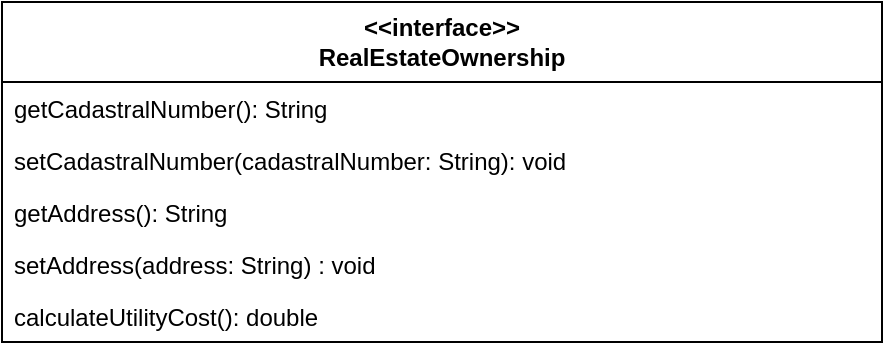 <mxfile version="27.0.5" pages="8">
  <diagram id="-tf8pMJhsVL-a9VUeY3z" name="RealEstateOwnership">
    <mxGraphModel dx="983" dy="586" grid="1" gridSize="10" guides="1" tooltips="1" connect="1" arrows="1" fold="1" page="1" pageScale="1" pageWidth="1169" pageHeight="1654" math="0" shadow="0">
      <root>
        <mxCell id="0" />
        <mxCell id="1" parent="0" />
        <mxCell id="j2tHILjY-5qL9ZZpUFgR-26" value="&lt;b&gt;&amp;lt;&amp;lt;interface&amp;gt;&amp;gt;&lt;/b&gt;&lt;div&gt;&lt;b&gt;RealEstateOwnership&lt;/b&gt;&lt;/div&gt;" style="swimlane;fontStyle=0;childLayout=stackLayout;horizontal=1;startSize=40;fillColor=none;horizontalStack=0;resizeParent=1;resizeParentMax=0;resizeLast=0;collapsible=1;marginBottom=0;whiteSpace=wrap;html=1;" vertex="1" parent="1">
          <mxGeometry x="360" y="480" width="440" height="170" as="geometry" />
        </mxCell>
        <mxCell id="j2tHILjY-5qL9ZZpUFgR-27" value="getCadastralNumber(): String" style="text;strokeColor=none;fillColor=none;align=left;verticalAlign=top;spacingLeft=4;spacingRight=4;overflow=hidden;rotatable=0;points=[[0,0.5],[1,0.5]];portConstraint=eastwest;whiteSpace=wrap;html=1;" vertex="1" parent="j2tHILjY-5qL9ZZpUFgR-26">
          <mxGeometry y="40" width="440" height="26" as="geometry" />
        </mxCell>
        <mxCell id="j2tHILjY-5qL9ZZpUFgR-36" value="setCadastralNumber(cadastralNumber: String): void" style="text;strokeColor=none;fillColor=none;align=left;verticalAlign=top;spacingLeft=4;spacingRight=4;overflow=hidden;rotatable=0;points=[[0,0.5],[1,0.5]];portConstraint=eastwest;whiteSpace=wrap;html=1;" vertex="1" parent="j2tHILjY-5qL9ZZpUFgR-26">
          <mxGeometry y="66" width="440" height="26" as="geometry" />
        </mxCell>
        <mxCell id="j2tHILjY-5qL9ZZpUFgR-28" value="getAddress(): String" style="text;strokeColor=none;fillColor=none;align=left;verticalAlign=top;spacingLeft=4;spacingRight=4;overflow=hidden;rotatable=0;points=[[0,0.5],[1,0.5]];portConstraint=eastwest;whiteSpace=wrap;html=1;" vertex="1" parent="j2tHILjY-5qL9ZZpUFgR-26">
          <mxGeometry y="92" width="440" height="26" as="geometry" />
        </mxCell>
        <mxCell id="j2tHILjY-5qL9ZZpUFgR-37" value="setAddress(address: String) : void" style="text;strokeColor=none;fillColor=none;align=left;verticalAlign=top;spacingLeft=4;spacingRight=4;overflow=hidden;rotatable=0;points=[[0,0.5],[1,0.5]];portConstraint=eastwest;whiteSpace=wrap;html=1;" vertex="1" parent="j2tHILjY-5qL9ZZpUFgR-26">
          <mxGeometry y="118" width="440" height="26" as="geometry" />
        </mxCell>
        <mxCell id="j2tHILjY-5qL9ZZpUFgR-29" value="calculateUtilityCost&lt;span style=&quot;background-color: transparent; color: light-dark(rgb(0, 0, 0), rgb(255, 255, 255));&quot;&gt;(): double&lt;/span&gt;" style="text;strokeColor=none;fillColor=none;align=left;verticalAlign=top;spacingLeft=4;spacingRight=4;overflow=hidden;rotatable=0;points=[[0,0.5],[1,0.5]];portConstraint=eastwest;whiteSpace=wrap;html=1;" vertex="1" parent="j2tHILjY-5qL9ZZpUFgR-26">
          <mxGeometry y="144" width="440" height="26" as="geometry" />
        </mxCell>
      </root>
    </mxGraphModel>
  </diagram>
  <diagram id="Inovqg_K_Wq8YmY-YAMx" name="VehicleOwnership">
    <mxGraphModel dx="257" dy="849" grid="1" gridSize="10" guides="1" tooltips="1" connect="1" arrows="1" fold="1" page="1" pageScale="1" pageWidth="1169" pageHeight="1654" math="0" shadow="0">
      <root>
        <mxCell id="0" />
        <mxCell id="1" parent="0" />
        <mxCell id="N2q2jcpLJrjOb07b2iFs-1" value="&lt;b&gt;&amp;lt;&amp;lt;interface&amp;gt;&amp;gt;&lt;/b&gt;&lt;div&gt;&lt;b&gt;VehicleOwnership&lt;/b&gt;&lt;/div&gt;" style="swimlane;fontStyle=0;childLayout=stackLayout;horizontal=1;startSize=40;fillColor=none;horizontalStack=0;resizeParent=1;resizeParentMax=0;resizeLast=0;collapsible=1;marginBottom=0;whiteSpace=wrap;html=1;" vertex="1" parent="1">
          <mxGeometry x="1520" y="1040" width="440" height="170" as="geometry" />
        </mxCell>
        <mxCell id="N2q2jcpLJrjOb07b2iFs-2" value="getRegistrationNumber(): String" style="text;strokeColor=none;fillColor=none;align=left;verticalAlign=top;spacingLeft=4;spacingRight=4;overflow=hidden;rotatable=0;points=[[0,0.5],[1,0.5]];portConstraint=eastwest;whiteSpace=wrap;html=1;" vertex="1" parent="N2q2jcpLJrjOb07b2iFs-1">
          <mxGeometry y="40" width="440" height="26" as="geometry" />
        </mxCell>
        <mxCell id="N2q2jcpLJrjOb07b2iFs-6" value="setRegistrationNumber(registrationNumber: String): void" style="text;strokeColor=none;fillColor=none;align=left;verticalAlign=top;spacingLeft=4;spacingRight=4;overflow=hidden;rotatable=0;points=[[0,0.5],[1,0.5]];portConstraint=eastwest;whiteSpace=wrap;html=1;" vertex="1" parent="N2q2jcpLJrjOb07b2iFs-1">
          <mxGeometry y="66" width="440" height="26" as="geometry" />
        </mxCell>
        <mxCell id="N2q2jcpLJrjOb07b2iFs-4" value="getYear(): int" style="text;strokeColor=none;fillColor=none;align=left;verticalAlign=top;spacingLeft=4;spacingRight=4;overflow=hidden;rotatable=0;points=[[0,0.5],[1,0.5]];portConstraint=eastwest;whiteSpace=wrap;html=1;" vertex="1" parent="N2q2jcpLJrjOb07b2iFs-1">
          <mxGeometry y="92" width="440" height="26" as="geometry" />
        </mxCell>
        <mxCell id="N2q2jcpLJrjOb07b2iFs-7" value="setYear(year: int): void" style="text;strokeColor=none;fillColor=none;align=left;verticalAlign=top;spacingLeft=4;spacingRight=4;overflow=hidden;rotatable=0;points=[[0,0.5],[1,0.5]];portConstraint=eastwest;whiteSpace=wrap;html=1;" vertex="1" parent="N2q2jcpLJrjOb07b2iFs-1">
          <mxGeometry y="118" width="440" height="26" as="geometry" />
        </mxCell>
        <mxCell id="N2q2jcpLJrjOb07b2iFs-5" value="calculateMaintenanceCost(): double" style="text;strokeColor=none;fillColor=none;align=left;verticalAlign=top;spacingLeft=4;spacingRight=4;overflow=hidden;rotatable=0;points=[[0,0.5],[1,0.5]];portConstraint=eastwest;whiteSpace=wrap;html=1;" vertex="1" parent="N2q2jcpLJrjOb07b2iFs-1">
          <mxGeometry y="144" width="440" height="26" as="geometry" />
        </mxCell>
      </root>
    </mxGraphModel>
  </diagram>
  <diagram name="Property" id="wa5DwxjNyDhalCKVPrPP">
    <mxGraphModel dx="815" dy="485" grid="1" gridSize="10" guides="1" tooltips="1" connect="1" arrows="1" fold="1" page="1" pageScale="1" pageWidth="827" pageHeight="1169" background="#ffffff" math="0" shadow="0">
      <root>
        <mxCell id="0" />
        <mxCell id="1" parent="0" />
        <mxCell id="NBuTn_BIuKZggfuIWKDu-5" value="&lt;div&gt;&amp;lt;&amp;lt;abstract&amp;gt;&amp;gt;&lt;/div&gt;Property" style="swimlane;fontStyle=1;align=center;verticalAlign=top;childLayout=stackLayout;horizontal=1;startSize=40;horizontalStack=0;resizeParent=1;resizeParentMax=0;resizeLast=0;collapsible=1;marginBottom=0;whiteSpace=wrap;html=1;" parent="1" vertex="1">
          <mxGeometry x="240" y="160" width="360" height="294" as="geometry" />
        </mxCell>
        <mxCell id="NBuTn_BIuKZggfuIWKDu-6" value="- worth: double" style="text;strokeColor=none;fillColor=none;align=left;verticalAlign=top;spacingLeft=4;spacingRight=4;overflow=hidden;rotatable=0;points=[[0,0.5],[1,0.5]];portConstraint=eastwest;whiteSpace=wrap;html=1;" parent="NBuTn_BIuKZggfuIWKDu-5" vertex="1">
          <mxGeometry y="40" width="360" height="26" as="geometry" />
        </mxCell>
        <mxCell id="NBuTn_BIuKZggfuIWKDu-7" value="" style="line;strokeWidth=1;fillColor=none;align=left;verticalAlign=middle;spacingTop=-1;spacingLeft=3;spacingRight=3;rotatable=0;labelPosition=right;points=[];portConstraint=eastwest;strokeColor=inherit;" parent="NBuTn_BIuKZggfuIWKDu-5" vertex="1">
          <mxGeometry y="66" width="360" height="8" as="geometry" />
        </mxCell>
        <mxCell id="NBuTn_BIuKZggfuIWKDu-8" value="set:&lt;span style=&quot;white-space: pre;&quot;&gt;&#x9;&lt;/span&gt;+&amp;nbsp;setWorth(worth: double): void&lt;div&gt;&lt;br&gt;&lt;/div&gt;&lt;div&gt;get:&lt;span style=&quot;white-space: pre;&quot;&gt;&#x9;&lt;/span&gt;+ getWorth(): double&lt;/div&gt;&lt;div&gt;&lt;br&gt;&lt;/div&gt;&lt;div&gt;+ sell(): void&lt;/div&gt;&lt;div&gt;+ transfer(): void&lt;/div&gt;&lt;div&gt;&lt;br&gt;&lt;/div&gt;&lt;div&gt;+ equals(o: Object) : boolean&lt;/div&gt;&lt;div&gt;+ hashCode(): int&lt;/div&gt;&lt;div&gt;+ toString(): String&lt;/div&gt;&lt;div&gt;&lt;br&gt;&lt;/div&gt;&lt;div&gt;&lt;i&gt;+&amp;nbsp;calculateTax(): double&lt;/i&gt;&lt;/div&gt;&lt;div&gt;&lt;br&gt;&lt;/div&gt;&lt;div&gt;# Property(worth: double): Property&lt;/div&gt;" style="text;strokeColor=none;fillColor=none;align=left;verticalAlign=top;spacingLeft=4;spacingRight=4;overflow=hidden;rotatable=0;points=[[0,0.5],[1,0.5]];portConstraint=eastwest;whiteSpace=wrap;html=1;" parent="NBuTn_BIuKZggfuIWKDu-5" vertex="1">
          <mxGeometry y="74" width="360" height="220" as="geometry" />
        </mxCell>
      </root>
    </mxGraphModel>
  </diagram>
  <diagram id="2PcXBCJ3D4JY9jDkYHzC" name="Apartment">
    <mxGraphModel dx="983" dy="586" grid="1" gridSize="10" guides="1" tooltips="1" connect="1" arrows="1" fold="1" page="1" pageScale="1" pageWidth="827" pageHeight="1169" math="0" shadow="0">
      <root>
        <mxCell id="0" />
        <mxCell id="1" parent="0" />
        <mxCell id="tngslsXcdeeJgETgk8ic-1" value="Apartment" style="swimlane;fontStyle=1;align=center;verticalAlign=top;childLayout=stackLayout;horizontal=1;startSize=26;horizontalStack=0;resizeParent=1;resizeParentMax=0;resizeLast=0;collapsible=1;marginBottom=0;whiteSpace=wrap;html=1;" vertex="1" parent="1">
          <mxGeometry x="240" y="280" width="360" height="240" as="geometry" />
        </mxCell>
        <mxCell id="tngslsXcdeeJgETgk8ic-2" value="- square: int" style="text;strokeColor=none;fillColor=none;align=left;verticalAlign=top;spacingLeft=4;spacingRight=4;overflow=hidden;rotatable=0;points=[[0,0.5],[1,0.5]];portConstraint=eastwest;whiteSpace=wrap;html=1;" vertex="1" parent="tngslsXcdeeJgETgk8ic-1">
          <mxGeometry y="26" width="360" height="26" as="geometry" />
        </mxCell>
        <mxCell id="tngslsXcdeeJgETgk8ic-3" value="" style="line;strokeWidth=1;fillColor=none;align=left;verticalAlign=middle;spacingTop=-1;spacingLeft=3;spacingRight=3;rotatable=0;labelPosition=right;points=[];portConstraint=eastwest;strokeColor=inherit;" vertex="1" parent="tngslsXcdeeJgETgk8ic-1">
          <mxGeometry y="52" width="360" height="8" as="geometry" />
        </mxCell>
        <mxCell id="tngslsXcdeeJgETgk8ic-4" value="&lt;div&gt;&lt;span style=&quot;background-color: transparent; color: light-dark(rgb(0, 0, 0), rgb(255, 255, 255));&quot;&gt;set:&lt;/span&gt;&lt;span style=&quot;background-color: transparent; color: light-dark(rgb(0, 0, 0), rgb(255, 255, 255)); white-space: pre;&quot;&gt;&#x9;&lt;/span&gt;&lt;span style=&quot;background-color: transparent; color: light-dark(rgb(0, 0, 0), rgb(255, 255, 255));&quot;&gt;+&amp;nbsp;setSquare(square: int): void&lt;/span&gt;&lt;/div&gt;&lt;div&gt;&lt;br&gt;&lt;/div&gt;&lt;div&gt;get:&lt;span style=&quot;white-space: pre;&quot;&gt;&#x9;&lt;/span&gt;+ getSquare(): double&lt;/div&gt;&lt;div&gt;&lt;br&gt;&lt;/div&gt;&lt;div&gt;+ equals(o: Object) : boolean&lt;/div&gt;&lt;div&gt;+ hashCode(): int&lt;/div&gt;&lt;div&gt;+ toString(): String&lt;/div&gt;&lt;div&gt;&lt;br&gt;&lt;/div&gt;&lt;div&gt;+&amp;nbsp;calculateTax(): double&lt;/div&gt;&lt;div&gt;&lt;br&gt;&lt;/div&gt;&lt;div&gt;+ Apartment(worth: double, square: int):&amp;nbsp;&lt;span style=&quot;background-color: transparent; color: light-dark(rgb(0, 0, 0), rgb(255, 255, 255));&quot;&gt;Apartment&lt;/span&gt;&lt;/div&gt;" style="text;strokeColor=none;fillColor=none;align=left;verticalAlign=top;spacingLeft=4;spacingRight=4;overflow=hidden;rotatable=0;points=[[0,0.5],[1,0.5]];portConstraint=eastwest;whiteSpace=wrap;html=1;" vertex="1" parent="tngslsXcdeeJgETgk8ic-1">
          <mxGeometry y="60" width="360" height="180" as="geometry" />
        </mxCell>
      </root>
    </mxGraphModel>
  </diagram>
  <diagram id="MML_0T4TknuVYWK0OmkL" name="CountryHouse">
    <mxGraphModel dx="1501" dy="894" grid="1" gridSize="10" guides="1" tooltips="1" connect="1" arrows="1" fold="1" page="1" pageScale="1" pageWidth="827" pageHeight="1169" math="0" shadow="0">
      <root>
        <mxCell id="0" />
        <mxCell id="1" parent="0" />
        <mxCell id="4uCtz70Mz78W5FDCNoMP-1" value="CountryHouse" style="swimlane;fontStyle=1;align=center;verticalAlign=top;childLayout=stackLayout;horizontal=1;startSize=26;horizontalStack=0;resizeParent=1;resizeParentMax=0;resizeLast=0;collapsible=1;marginBottom=0;whiteSpace=wrap;html=1;" vertex="1" parent="1">
          <mxGeometry x="240" y="240" width="360" height="280" as="geometry" />
        </mxCell>
        <mxCell id="4uCtz70Mz78W5FDCNoMP-2" value="- ownershipSquare: int&lt;div&gt;- houseSquare: int&lt;/div&gt;" style="text;strokeColor=none;fillColor=none;align=left;verticalAlign=top;spacingLeft=4;spacingRight=4;overflow=hidden;rotatable=0;points=[[0,0.5],[1,0.5]];portConstraint=eastwest;whiteSpace=wrap;html=1;" vertex="1" parent="4uCtz70Mz78W5FDCNoMP-1">
          <mxGeometry y="26" width="360" height="34" as="geometry" />
        </mxCell>
        <mxCell id="4uCtz70Mz78W5FDCNoMP-3" value="" style="line;strokeWidth=1;fillColor=none;align=left;verticalAlign=middle;spacingTop=-1;spacingLeft=3;spacingRight=3;rotatable=0;labelPosition=right;points=[];portConstraint=eastwest;strokeColor=inherit;" vertex="1" parent="4uCtz70Mz78W5FDCNoMP-1">
          <mxGeometry y="60" width="360" height="8" as="geometry" />
        </mxCell>
        <mxCell id="4uCtz70Mz78W5FDCNoMP-4" value="set:&lt;span style=&quot;white-space: pre;&quot;&gt;&#x9;&lt;/span&gt;+&amp;nbsp;setOwnershipSquare(ownershipSquare: int): void&lt;br&gt;set:&lt;span style=&quot;white-space: pre;&quot;&gt;&#x9;&lt;/span&gt;+&amp;nbsp;setHouseSquare(houseSquare: int): void&lt;br&gt;&lt;div&gt;&lt;br&gt;&lt;/div&gt;&lt;div&gt;get:&lt;span style=&quot;white-space: pre;&quot;&gt;&#x9;&lt;/span&gt;+ getOwnershipSquare(): int&lt;br&gt;get:&lt;span style=&quot;white-space: pre;&quot;&gt;&#x9;&lt;/span&gt;+ getHouseSquare(): int&lt;/div&gt;&lt;div&gt;&lt;br&gt;&lt;/div&gt;&lt;div&gt;+ equals(o: Object) : boolean&lt;/div&gt;&lt;div&gt;+ hashCode(): int&lt;/div&gt;&lt;div&gt;+ toString(): String&lt;/div&gt;&lt;div&gt;&lt;br&gt;&lt;/div&gt;&lt;div&gt;+&amp;nbsp;calculateTax(): double&lt;/div&gt;&lt;div&gt;&lt;br&gt;&lt;/div&gt;&lt;div style=&quot;&quot;&gt;+ CountryHouse(worth: double, ownershipSquare: int,&amp;nbsp;&lt;span style=&quot;background-color: transparent; color: light-dark(rgb(0, 0, 0), rgb(255, 255, 255));&quot;&gt;houseSquare&lt;/span&gt;&lt;span style=&quot;background-color: transparent; color: light-dark(rgb(0, 0, 0), rgb(255, 255, 255));&quot;&gt;: int):&amp;nbsp;CountryHouse&lt;/span&gt;&lt;/div&gt;" style="text;strokeColor=none;fillColor=none;align=left;verticalAlign=top;spacingLeft=4;spacingRight=4;overflow=hidden;rotatable=0;points=[[0,0.5],[1,0.5]];portConstraint=eastwest;whiteSpace=wrap;html=1;" vertex="1" parent="4uCtz70Mz78W5FDCNoMP-1">
          <mxGeometry y="68" width="360" height="212" as="geometry" />
        </mxCell>
      </root>
    </mxGraphModel>
  </diagram>
  <diagram id="dmJMGbZIgpXNnd3IKGhf" name="Car">
    <mxGraphModel dx="713" dy="425" grid="1" gridSize="10" guides="1" tooltips="1" connect="1" arrows="1" fold="1" page="1" pageScale="1" pageWidth="827" pageHeight="1169" math="0" shadow="0">
      <root>
        <mxCell id="0" />
        <mxCell id="1" parent="0" />
        <mxCell id="lImpQYLB9tXkaHJ4s6v8-1" value="Car" style="swimlane;fontStyle=1;align=center;verticalAlign=top;childLayout=stackLayout;horizontal=1;startSize=26;horizontalStack=0;resizeParent=1;resizeParentMax=0;resizeLast=0;collapsible=1;marginBottom=0;whiteSpace=wrap;html=1;" vertex="1" parent="1">
          <mxGeometry x="240" y="280" width="360" height="280" as="geometry" />
        </mxCell>
        <mxCell id="lImpQYLB9tXkaHJ4s6v8-2" value="- volume: double&lt;div&gt;- year: int&lt;/div&gt;" style="text;strokeColor=none;fillColor=none;align=left;verticalAlign=top;spacingLeft=4;spacingRight=4;overflow=hidden;rotatable=0;points=[[0,0.5],[1,0.5]];portConstraint=eastwest;whiteSpace=wrap;html=1;" vertex="1" parent="lImpQYLB9tXkaHJ4s6v8-1">
          <mxGeometry y="26" width="360" height="34" as="geometry" />
        </mxCell>
        <mxCell id="lImpQYLB9tXkaHJ4s6v8-3" value="" style="line;strokeWidth=1;fillColor=none;align=left;verticalAlign=middle;spacingTop=-1;spacingLeft=3;spacingRight=3;rotatable=0;labelPosition=right;points=[];portConstraint=eastwest;strokeColor=inherit;" vertex="1" parent="lImpQYLB9tXkaHJ4s6v8-1">
          <mxGeometry y="60" width="360" height="8" as="geometry" />
        </mxCell>
        <mxCell id="lImpQYLB9tXkaHJ4s6v8-4" value="set:&lt;span style=&quot;white-space: pre;&quot;&gt;&#x9;&lt;/span&gt;+&amp;nbsp;setVolume(volume: double): void&lt;br&gt;set:&lt;span style=&quot;white-space: pre;&quot;&gt;&#x9;&lt;/span&gt;+&amp;nbsp;setYear(year: int): void&lt;br&gt;&lt;div&gt;&lt;br&gt;&lt;/div&gt;&lt;div&gt;get:&lt;span style=&quot;white-space: pre;&quot;&gt;&#x9;&lt;/span&gt;+ getVolume(): double&lt;br&gt;get:&lt;span style=&quot;white-space: pre;&quot;&gt;&#x9;&lt;/span&gt;+ getYear(): int&lt;/div&gt;&lt;div&gt;&lt;br&gt;&lt;/div&gt;&lt;div&gt;+ equals(o: Object) : boolean&lt;/div&gt;&lt;div&gt;+ hashCode(): int&lt;/div&gt;&lt;div&gt;+ toString(): String&lt;/div&gt;&lt;div&gt;&lt;br&gt;&lt;/div&gt;&lt;div&gt;+&amp;nbsp;calculateTax(): double&lt;/div&gt;&lt;div&gt;&lt;br&gt;&lt;/div&gt;&lt;div&gt;+ Car(worth: double, volume: double, year: int):&amp;nbsp;&lt;span style=&quot;background-color: transparent; color: light-dark(rgb(0, 0, 0), rgb(255, 255, 255));&quot;&gt;Car&lt;/span&gt;&lt;/div&gt;" style="text;strokeColor=none;fillColor=none;align=left;verticalAlign=top;spacingLeft=4;spacingRight=4;overflow=hidden;rotatable=0;points=[[0,0.5],[1,0.5]];portConstraint=eastwest;whiteSpace=wrap;html=1;" vertex="1" parent="lImpQYLB9tXkaHJ4s6v8-1">
          <mxGeometry y="68" width="360" height="212" as="geometry" />
        </mxCell>
      </root>
    </mxGraphModel>
  </diagram>
  <diagram id="FRvbGtxtwFznawsBDKb9" name="Before Interfaces">
    <mxGraphModel dx="1678" dy="999" grid="1" gridSize="10" guides="1" tooltips="1" connect="1" arrows="1" fold="1" page="1" pageScale="1" pageWidth="1169" pageHeight="1654" math="0" shadow="0">
      <root>
        <mxCell id="0" />
        <mxCell id="1" parent="0" />
        <mxCell id="xRrL83cO2sX1_kC5AzY_-1" value="&lt;div&gt;&amp;lt;&amp;lt;abstract&amp;gt;&amp;gt;&lt;/div&gt;Property" style="swimlane;fontStyle=1;align=center;verticalAlign=top;childLayout=stackLayout;horizontal=1;startSize=40;horizontalStack=0;resizeParent=1;resizeParentMax=0;resizeLast=0;collapsible=1;marginBottom=0;whiteSpace=wrap;html=1;" parent="1" vertex="1">
          <mxGeometry x="400" y="120" width="360" height="294" as="geometry" />
        </mxCell>
        <mxCell id="xRrL83cO2sX1_kC5AzY_-2" value="- worth: double" style="text;strokeColor=none;fillColor=none;align=left;verticalAlign=top;spacingLeft=4;spacingRight=4;overflow=hidden;rotatable=0;points=[[0,0.5],[1,0.5]];portConstraint=eastwest;whiteSpace=wrap;html=1;" parent="xRrL83cO2sX1_kC5AzY_-1" vertex="1">
          <mxGeometry y="40" width="360" height="26" as="geometry" />
        </mxCell>
        <mxCell id="xRrL83cO2sX1_kC5AzY_-3" value="" style="line;strokeWidth=1;fillColor=none;align=left;verticalAlign=middle;spacingTop=-1;spacingLeft=3;spacingRight=3;rotatable=0;labelPosition=right;points=[];portConstraint=eastwest;strokeColor=inherit;" parent="xRrL83cO2sX1_kC5AzY_-1" vertex="1">
          <mxGeometry y="66" width="360" height="8" as="geometry" />
        </mxCell>
        <mxCell id="xRrL83cO2sX1_kC5AzY_-4" value="set:&lt;span style=&quot;white-space: pre;&quot;&gt;&#x9;&lt;/span&gt;+&amp;nbsp;setWorth(worth: double): void&lt;div&gt;&lt;br&gt;&lt;/div&gt;&lt;div&gt;get:&lt;span style=&quot;white-space: pre;&quot;&gt;&#x9;&lt;/span&gt;+ getWorth(): double&lt;/div&gt;&lt;div&gt;&lt;br&gt;&lt;/div&gt;&lt;div&gt;+ sell(): void&lt;/div&gt;&lt;div&gt;+ transfer(): void&lt;/div&gt;&lt;div&gt;&lt;br&gt;&lt;/div&gt;&lt;div&gt;+ equals(o: Object) : boolean&lt;/div&gt;&lt;div&gt;+ hashCode(): int&lt;/div&gt;&lt;div&gt;+ toString(): String&lt;/div&gt;&lt;div&gt;&lt;br&gt;&lt;/div&gt;&lt;div&gt;&lt;i&gt;+&amp;nbsp;calculateTax(): double&lt;/i&gt;&lt;/div&gt;&lt;div&gt;&lt;br&gt;&lt;/div&gt;&lt;div&gt;# Property(worth: double): Property&lt;/div&gt;" style="text;strokeColor=none;fillColor=none;align=left;verticalAlign=top;spacingLeft=4;spacingRight=4;overflow=hidden;rotatable=0;points=[[0,0.5],[1,0.5]];portConstraint=eastwest;whiteSpace=wrap;html=1;" parent="xRrL83cO2sX1_kC5AzY_-1" vertex="1">
          <mxGeometry y="74" width="360" height="220" as="geometry" />
        </mxCell>
        <mxCell id="BsMnTaX-VR2yMeajAzsQ-6" style="edgeStyle=orthogonalEdgeStyle;rounded=0;orthogonalLoop=1;jettySize=auto;html=1;exitX=0.5;exitY=0;exitDx=0;exitDy=0;entryX=0.5;entryY=1;entryDx=0;entryDy=0;endArrow=block;endFill=0;endSize=12;startSize=12;" parent="1" source="TgOB8JrfFEFi6j78DF1f-1" target="xRrL83cO2sX1_kC5AzY_-1" edge="1">
          <mxGeometry relative="1" as="geometry" />
        </mxCell>
        <mxCell id="TgOB8JrfFEFi6j78DF1f-1" value="Apartment" style="swimlane;fontStyle=1;align=center;verticalAlign=top;childLayout=stackLayout;horizontal=1;startSize=26;horizontalStack=0;resizeParent=1;resizeParentMax=0;resizeLast=0;collapsible=1;marginBottom=0;whiteSpace=wrap;html=1;" parent="1" vertex="1">
          <mxGeometry y="520" width="360" height="280" as="geometry" />
        </mxCell>
        <mxCell id="TgOB8JrfFEFi6j78DF1f-2" value="- square: int" style="text;strokeColor=none;fillColor=none;align=left;verticalAlign=top;spacingLeft=4;spacingRight=4;overflow=hidden;rotatable=0;points=[[0,0.5],[1,0.5]];portConstraint=eastwest;whiteSpace=wrap;html=1;" parent="TgOB8JrfFEFi6j78DF1f-1" vertex="1">
          <mxGeometry y="26" width="360" height="26" as="geometry" />
        </mxCell>
        <mxCell id="TgOB8JrfFEFi6j78DF1f-3" value="" style="line;strokeWidth=1;fillColor=none;align=left;verticalAlign=middle;spacingTop=-1;spacingLeft=3;spacingRight=3;rotatable=0;labelPosition=right;points=[];portConstraint=eastwest;strokeColor=inherit;" parent="TgOB8JrfFEFi6j78DF1f-1" vertex="1">
          <mxGeometry y="52" width="360" height="8" as="geometry" />
        </mxCell>
        <mxCell id="TgOB8JrfFEFi6j78DF1f-4" value="&lt;div&gt;&lt;span style=&quot;background-color: transparent; color: light-dark(rgb(0, 0, 0), rgb(255, 255, 255));&quot;&gt;set:&lt;/span&gt;&lt;span style=&quot;background-color: transparent; color: light-dark(rgb(0, 0, 0), rgb(255, 255, 255)); white-space: pre;&quot;&gt;&#x9;&lt;/span&gt;&lt;span style=&quot;background-color: transparent; color: light-dark(rgb(0, 0, 0), rgb(255, 255, 255));&quot;&gt;+&amp;nbsp;setSquare(square: int): void&lt;/span&gt;&lt;/div&gt;&lt;div&gt;&lt;br&gt;&lt;/div&gt;&lt;div&gt;get:&lt;span style=&quot;white-space: pre;&quot;&gt;&#x9;&lt;/span&gt;+ getSquare(): double&lt;/div&gt;&lt;div&gt;&lt;br&gt;&lt;/div&gt;&lt;div&gt;+ equals(o: Object) : boolean&lt;/div&gt;&lt;div&gt;+ hashCode(): int&lt;/div&gt;&lt;div&gt;+ toString(): String&lt;/div&gt;&lt;div&gt;&lt;br&gt;&lt;/div&gt;&lt;div&gt;+&amp;nbsp;calculateTax(): double&lt;/div&gt;&lt;div&gt;&lt;br&gt;&lt;/div&gt;&lt;div&gt;+ Apartment(worth: double, square: int):&amp;nbsp;&lt;span style=&quot;background-color: transparent; color: light-dark(rgb(0, 0, 0), rgb(255, 255, 255));&quot;&gt;Apartment&lt;/span&gt;&lt;/div&gt;" style="text;strokeColor=none;fillColor=none;align=left;verticalAlign=top;spacingLeft=4;spacingRight=4;overflow=hidden;rotatable=0;points=[[0,0.5],[1,0.5]];portConstraint=eastwest;whiteSpace=wrap;html=1;" parent="TgOB8JrfFEFi6j78DF1f-1" vertex="1">
          <mxGeometry y="60" width="360" height="220" as="geometry" />
        </mxCell>
        <mxCell id="BsMnTaX-VR2yMeajAzsQ-7" style="edgeStyle=orthogonalEdgeStyle;rounded=0;orthogonalLoop=1;jettySize=auto;html=1;exitX=0.5;exitY=0;exitDx=0;exitDy=0;entryX=0.5;entryY=1;entryDx=0;entryDy=0;endArrow=block;endFill=0;endSize=12;startSize=12;" parent="1" source="08Ndo5oltJ201NhPrBwK-1" target="xRrL83cO2sX1_kC5AzY_-1" edge="1">
          <mxGeometry relative="1" as="geometry" />
        </mxCell>
        <mxCell id="08Ndo5oltJ201NhPrBwK-1" value="CountryHouse" style="swimlane;fontStyle=1;align=center;verticalAlign=top;childLayout=stackLayout;horizontal=1;startSize=26;horizontalStack=0;resizeParent=1;resizeParentMax=0;resizeLast=0;collapsible=1;marginBottom=0;whiteSpace=wrap;html=1;" parent="1" vertex="1">
          <mxGeometry x="400" y="520" width="360" height="280" as="geometry" />
        </mxCell>
        <mxCell id="08Ndo5oltJ201NhPrBwK-2" value="- ownershipSquare: int&lt;div&gt;- houseSquare: int&lt;/div&gt;" style="text;strokeColor=none;fillColor=none;align=left;verticalAlign=top;spacingLeft=4;spacingRight=4;overflow=hidden;rotatable=0;points=[[0,0.5],[1,0.5]];portConstraint=eastwest;whiteSpace=wrap;html=1;" parent="08Ndo5oltJ201NhPrBwK-1" vertex="1">
          <mxGeometry y="26" width="360" height="34" as="geometry" />
        </mxCell>
        <mxCell id="08Ndo5oltJ201NhPrBwK-3" value="" style="line;strokeWidth=1;fillColor=none;align=left;verticalAlign=middle;spacingTop=-1;spacingLeft=3;spacingRight=3;rotatable=0;labelPosition=right;points=[];portConstraint=eastwest;strokeColor=inherit;" parent="08Ndo5oltJ201NhPrBwK-1" vertex="1">
          <mxGeometry y="60" width="360" height="8" as="geometry" />
        </mxCell>
        <mxCell id="08Ndo5oltJ201NhPrBwK-4" value="set:&lt;span style=&quot;white-space: pre;&quot;&gt;&#x9;&lt;/span&gt;+&amp;nbsp;setOwnershipSquare(ownershipSquare: int): void&lt;br&gt;set:&lt;span style=&quot;white-space: pre;&quot;&gt;&#x9;&lt;/span&gt;+&amp;nbsp;setHouseSquare(houseSquare: int): void&lt;br&gt;&lt;div&gt;&lt;br&gt;&lt;/div&gt;&lt;div&gt;get:&lt;span style=&quot;white-space: pre;&quot;&gt;&#x9;&lt;/span&gt;+ getOwnershipSquare(): int&lt;br&gt;get:&lt;span style=&quot;white-space: pre;&quot;&gt;&#x9;&lt;/span&gt;+ getHouseSquare(): int&lt;/div&gt;&lt;div&gt;&lt;br&gt;&lt;/div&gt;&lt;div&gt;+ equals(o: Object) : boolean&lt;/div&gt;&lt;div&gt;+ hashCode(): int&lt;/div&gt;&lt;div&gt;+ toString(): String&lt;/div&gt;&lt;div&gt;&lt;br&gt;&lt;/div&gt;&lt;div&gt;+&amp;nbsp;calculateTax(): double&lt;/div&gt;&lt;div&gt;&lt;br&gt;&lt;/div&gt;&lt;div style=&quot;&quot;&gt;+ CountryHouse(worth: double, ownershipSquare: int,&amp;nbsp;&lt;span style=&quot;background-color: transparent; color: light-dark(rgb(0, 0, 0), rgb(255, 255, 255));&quot;&gt;houseSquare&lt;/span&gt;&lt;span style=&quot;background-color: transparent; color: light-dark(rgb(0, 0, 0), rgb(255, 255, 255));&quot;&gt;: int):&amp;nbsp;CountryHouse&lt;/span&gt;&lt;/div&gt;" style="text;strokeColor=none;fillColor=none;align=left;verticalAlign=top;spacingLeft=4;spacingRight=4;overflow=hidden;rotatable=0;points=[[0,0.5],[1,0.5]];portConstraint=eastwest;whiteSpace=wrap;html=1;" parent="08Ndo5oltJ201NhPrBwK-1" vertex="1">
          <mxGeometry y="68" width="360" height="212" as="geometry" />
        </mxCell>
        <mxCell id="BsMnTaX-VR2yMeajAzsQ-8" style="edgeStyle=orthogonalEdgeStyle;rounded=0;orthogonalLoop=1;jettySize=auto;html=1;exitX=0.5;exitY=0;exitDx=0;exitDy=0;entryX=0.5;entryY=1;entryDx=0;entryDy=0;endArrow=block;endFill=0;endSize=12;startSize=12;" parent="1" source="BsMnTaX-VR2yMeajAzsQ-1" target="xRrL83cO2sX1_kC5AzY_-1" edge="1">
          <mxGeometry relative="1" as="geometry" />
        </mxCell>
        <mxCell id="BsMnTaX-VR2yMeajAzsQ-1" value="Car" style="swimlane;fontStyle=1;align=center;verticalAlign=top;childLayout=stackLayout;horizontal=1;startSize=26;horizontalStack=0;resizeParent=1;resizeParentMax=0;resizeLast=0;collapsible=1;marginBottom=0;whiteSpace=wrap;html=1;" parent="1" vertex="1">
          <mxGeometry x="800" y="520" width="360" height="280" as="geometry" />
        </mxCell>
        <mxCell id="BsMnTaX-VR2yMeajAzsQ-2" value="- volume: double&lt;div&gt;- year: int&lt;/div&gt;" style="text;strokeColor=none;fillColor=none;align=left;verticalAlign=top;spacingLeft=4;spacingRight=4;overflow=hidden;rotatable=0;points=[[0,0.5],[1,0.5]];portConstraint=eastwest;whiteSpace=wrap;html=1;" parent="BsMnTaX-VR2yMeajAzsQ-1" vertex="1">
          <mxGeometry y="26" width="360" height="34" as="geometry" />
        </mxCell>
        <mxCell id="BsMnTaX-VR2yMeajAzsQ-3" value="" style="line;strokeWidth=1;fillColor=none;align=left;verticalAlign=middle;spacingTop=-1;spacingLeft=3;spacingRight=3;rotatable=0;labelPosition=right;points=[];portConstraint=eastwest;strokeColor=inherit;" parent="BsMnTaX-VR2yMeajAzsQ-1" vertex="1">
          <mxGeometry y="60" width="360" height="8" as="geometry" />
        </mxCell>
        <mxCell id="BsMnTaX-VR2yMeajAzsQ-4" value="set:&lt;span style=&quot;white-space: pre;&quot;&gt;&#x9;&lt;/span&gt;+&amp;nbsp;setVolume(volume: double): void&lt;br&gt;set:&lt;span style=&quot;white-space: pre;&quot;&gt;&#x9;&lt;/span&gt;+&amp;nbsp;setYear(year: int): void&lt;br&gt;&lt;div&gt;&lt;br&gt;&lt;/div&gt;&lt;div&gt;get:&lt;span style=&quot;white-space: pre;&quot;&gt;&#x9;&lt;/span&gt;+ getVolume(): double&lt;br&gt;get:&lt;span style=&quot;white-space: pre;&quot;&gt;&#x9;&lt;/span&gt;+ getYear(): int&lt;/div&gt;&lt;div&gt;&lt;br&gt;&lt;/div&gt;&lt;div&gt;+ equals(o: Object) : boolean&lt;/div&gt;&lt;div&gt;+ hashCode(): int&lt;/div&gt;&lt;div&gt;+ toString(): String&lt;/div&gt;&lt;div&gt;&lt;br&gt;&lt;/div&gt;&lt;div&gt;+&amp;nbsp;calculateTax(): double&lt;/div&gt;&lt;div&gt;&lt;br&gt;&lt;/div&gt;&lt;div&gt;+ Car(worth: double, volume: double, year: int):&amp;nbsp;&lt;span style=&quot;background-color: transparent; color: light-dark(rgb(0, 0, 0), rgb(255, 255, 255));&quot;&gt;Car&lt;/span&gt;&lt;/div&gt;" style="text;strokeColor=none;fillColor=none;align=left;verticalAlign=top;spacingLeft=4;spacingRight=4;overflow=hidden;rotatable=0;points=[[0,0.5],[1,0.5]];portConstraint=eastwest;whiteSpace=wrap;html=1;" parent="BsMnTaX-VR2yMeajAzsQ-1" vertex="1">
          <mxGeometry y="68" width="360" height="212" as="geometry" />
        </mxCell>
      </root>
    </mxGraphModel>
  </diagram>
  <diagram name="After Interfaces" id="QRLNBiPEzdXHEpIxbuiq">
    <mxGraphModel dx="2852" dy="1698" grid="1" gridSize="10" guides="1" tooltips="1" connect="1" arrows="1" fold="1" page="1" pageScale="1" pageWidth="1654" pageHeight="2336" math="0" shadow="0">
      <root>
        <mxCell id="SMwrROu7gEjUtUbAaYOO-0" />
        <mxCell id="SMwrROu7gEjUtUbAaYOO-1" parent="SMwrROu7gEjUtUbAaYOO-0" />
        <mxCell id="SMwrROu7gEjUtUbAaYOO-2" value="&lt;div&gt;&amp;lt;&amp;lt;abstract&amp;gt;&amp;gt;&lt;/div&gt;Property" style="swimlane;fontStyle=1;align=center;verticalAlign=top;childLayout=stackLayout;horizontal=1;startSize=40;horizontalStack=0;resizeParent=1;resizeParentMax=0;resizeLast=0;collapsible=1;marginBottom=0;whiteSpace=wrap;html=1;" vertex="1" parent="SMwrROu7gEjUtUbAaYOO-1">
          <mxGeometry x="560" y="120" width="440" height="294" as="geometry" />
        </mxCell>
        <mxCell id="SMwrROu7gEjUtUbAaYOO-3" value="- worth: double" style="text;strokeColor=none;fillColor=none;align=left;verticalAlign=top;spacingLeft=4;spacingRight=4;overflow=hidden;rotatable=0;points=[[0,0.5],[1,0.5]];portConstraint=eastwest;whiteSpace=wrap;html=1;" vertex="1" parent="SMwrROu7gEjUtUbAaYOO-2">
          <mxGeometry y="40" width="440" height="26" as="geometry" />
        </mxCell>
        <mxCell id="SMwrROu7gEjUtUbAaYOO-4" value="" style="line;strokeWidth=1;fillColor=none;align=left;verticalAlign=middle;spacingTop=-1;spacingLeft=3;spacingRight=3;rotatable=0;labelPosition=right;points=[];portConstraint=eastwest;strokeColor=inherit;" vertex="1" parent="SMwrROu7gEjUtUbAaYOO-2">
          <mxGeometry y="66" width="440" height="8" as="geometry" />
        </mxCell>
        <mxCell id="SMwrROu7gEjUtUbAaYOO-5" value="set:&lt;span style=&quot;white-space: pre;&quot;&gt;&#x9;&lt;/span&gt;+&amp;nbsp;setWorth(worth: double): void&lt;div&gt;&lt;br&gt;&lt;/div&gt;&lt;div&gt;get:&lt;span style=&quot;white-space: pre;&quot;&gt;&#x9;&lt;/span&gt;+ getWorth(): double&lt;/div&gt;&lt;div&gt;&lt;br&gt;&lt;/div&gt;&lt;div&gt;+ sell(): void&lt;/div&gt;&lt;div&gt;+ transfer(): void&lt;/div&gt;&lt;div&gt;&lt;br&gt;&lt;/div&gt;&lt;div&gt;+ equals(o: Object) : boolean&lt;/div&gt;&lt;div&gt;+ hashCode(): int&lt;/div&gt;&lt;div&gt;+ toString(): String&lt;/div&gt;&lt;div&gt;&lt;br&gt;&lt;/div&gt;&lt;div&gt;&lt;i&gt;+&amp;nbsp;calculateTax(): double&lt;/i&gt;&lt;/div&gt;&lt;div&gt;&lt;br&gt;&lt;/div&gt;&lt;div&gt;# Property(worth: double): Property&lt;/div&gt;" style="text;strokeColor=none;fillColor=none;align=left;verticalAlign=top;spacingLeft=4;spacingRight=4;overflow=hidden;rotatable=0;points=[[0,0.5],[1,0.5]];portConstraint=eastwest;whiteSpace=wrap;html=1;" vertex="1" parent="SMwrROu7gEjUtUbAaYOO-2">
          <mxGeometry y="74" width="440" height="220" as="geometry" />
        </mxCell>
        <mxCell id="SMwrROu7gEjUtUbAaYOO-6" style="edgeStyle=orthogonalEdgeStyle;rounded=0;orthogonalLoop=1;jettySize=auto;html=1;exitX=0.5;exitY=0;exitDx=0;exitDy=0;entryX=0.5;entryY=1;entryDx=0;entryDy=0;endArrow=block;endFill=0;endSize=12;startSize=12;" edge="1" parent="SMwrROu7gEjUtUbAaYOO-1" source="SMwrROu7gEjUtUbAaYOO-7" target="SMwrROu7gEjUtUbAaYOO-2">
          <mxGeometry relative="1" as="geometry" />
        </mxCell>
        <mxCell id="SMwrROu7gEjUtUbAaYOO-7" value="Apartment" style="swimlane;fontStyle=1;align=center;verticalAlign=top;childLayout=stackLayout;horizontal=1;startSize=26;horizontalStack=0;resizeParent=1;resizeParentMax=0;resizeLast=0;collapsible=1;marginBottom=0;whiteSpace=wrap;html=1;" vertex="1" parent="SMwrROu7gEjUtUbAaYOO-1">
          <mxGeometry x="80" y="520" width="440" height="400" as="geometry" />
        </mxCell>
        <mxCell id="SMwrROu7gEjUtUbAaYOO-8" value="- square: int&lt;div&gt;- address: String&lt;/div&gt;&lt;div&gt;- cadastralNumber: String&lt;/div&gt;" style="text;strokeColor=none;fillColor=none;align=left;verticalAlign=top;spacingLeft=4;spacingRight=4;overflow=hidden;rotatable=0;points=[[0,0.5],[1,0.5]];portConstraint=eastwest;whiteSpace=wrap;html=1;" vertex="1" parent="SMwrROu7gEjUtUbAaYOO-7">
          <mxGeometry y="26" width="440" height="74" as="geometry" />
        </mxCell>
        <mxCell id="SMwrROu7gEjUtUbAaYOO-9" value="" style="line;strokeWidth=1;fillColor=none;align=left;verticalAlign=middle;spacingTop=-1;spacingLeft=3;spacingRight=3;rotatable=0;labelPosition=right;points=[];portConstraint=eastwest;strokeColor=inherit;" vertex="1" parent="SMwrROu7gEjUtUbAaYOO-7">
          <mxGeometry y="100" width="440" height="8" as="geometry" />
        </mxCell>
        <mxCell id="SMwrROu7gEjUtUbAaYOO-10" value="&lt;div&gt;&lt;span style=&quot;background-color: transparent; color: light-dark(rgb(0, 0, 0), rgb(255, 255, 255));&quot;&gt;set:&lt;/span&gt;&lt;span style=&quot;background-color: transparent; color: light-dark(rgb(0, 0, 0), rgb(255, 255, 255)); white-space: pre;&quot;&gt;&#x9;&lt;/span&gt;&lt;span style=&quot;background-color: transparent; color: light-dark(rgb(0, 0, 0), rgb(255, 255, 255));&quot;&gt;+&amp;nbsp;setSquare(square: int): void&lt;/span&gt;&lt;/div&gt;&lt;div&gt;&lt;span style=&quot;color: light-dark(rgb(0, 0, 0), rgb(255, 255, 255)); background-color: transparent;&quot;&gt;set:&lt;/span&gt;&lt;span style=&quot;color: light-dark(rgb(0, 0, 0), rgb(255, 255, 255)); background-color: transparent; white-space: pre;&quot;&gt;&#x9;&lt;/span&gt;+&amp;nbsp;&lt;span style=&quot;background-color: transparent; color: light-dark(rgb(0, 0, 0), rgb(255, 255, 255));&quot;&gt;setAddress(address: String) : void&lt;/span&gt;&lt;/div&gt;&lt;div&gt;&lt;div&gt;&lt;span style=&quot;color: light-dark(rgb(0, 0, 0), rgb(255, 255, 255)); background-color: transparent;&quot;&gt;set:&lt;/span&gt;&lt;span style=&quot;color: light-dark(rgb(0, 0, 0), rgb(255, 255, 255)); background-color: transparent; white-space: pre;&quot;&gt;&#x9;&lt;/span&gt;+&amp;nbsp;&lt;span style=&quot;background-color: transparent; color: light-dark(rgb(0, 0, 0), rgb(255, 255, 255));&quot;&gt;setCadastralNumber(cadastralNumber: String): void&lt;/span&gt;&lt;/div&gt;&lt;/div&gt;&lt;div&gt;&lt;br&gt;&lt;/div&gt;&lt;div&gt;get:&lt;span style=&quot;white-space: pre;&quot;&gt;&#x9;&lt;/span&gt;+ getSquare(): double&lt;/div&gt;&lt;div&gt;get:&lt;span style=&quot;white-space: pre;&quot;&gt;&#x9;&lt;/span&gt;+&amp;nbsp;getAddress(): String&lt;/div&gt;&lt;div&gt;get:&lt;span style=&quot;white-space: pre;&quot;&gt;&#x9;&lt;/span&gt;+&amp;nbsp;&lt;span style=&quot;background-color: transparent; color: light-dark(rgb(0, 0, 0), rgb(255, 255, 255));&quot;&gt;getCadastralNumber(): String&lt;/span&gt;&lt;/div&gt;&lt;div&gt;&lt;br&gt;&lt;/div&gt;&lt;div&gt;+ equals(o: Object) : boolean&lt;/div&gt;&lt;div&gt;+ hashCode(): int&lt;/div&gt;&lt;div&gt;+ toString(): String&lt;/div&gt;&lt;div&gt;&lt;br&gt;&lt;/div&gt;&lt;div&gt;+&amp;nbsp;calculateTax(): double&lt;/div&gt;&lt;div&gt;+&amp;nbsp;&lt;span style=&quot;background-color: transparent; color: light-dark(rgb(0, 0, 0), rgb(255, 255, 255));&quot;&gt;calculateUtilityCost&lt;/span&gt;&lt;span style=&quot;background-color: transparent; color: light-dark(rgb(0, 0, 0), rgb(255, 255, 255));&quot;&gt;(): double&lt;/span&gt;&lt;/div&gt;&lt;div&gt;&lt;br&gt;&lt;/div&gt;&lt;div&gt;+ Apartment(worth: double, square: int, address: String, cadastralNumber: String):&amp;nbsp;&lt;span style=&quot;background-color: transparent; color: light-dark(rgb(0, 0, 0), rgb(255, 255, 255));&quot;&gt;Apartment&lt;/span&gt;&lt;/div&gt;" style="text;strokeColor=none;fillColor=none;align=left;verticalAlign=top;spacingLeft=4;spacingRight=4;overflow=hidden;rotatable=0;points=[[0,0.5],[1,0.5]];portConstraint=eastwest;whiteSpace=wrap;html=1;" vertex="1" parent="SMwrROu7gEjUtUbAaYOO-7">
          <mxGeometry y="108" width="440" height="292" as="geometry" />
        </mxCell>
        <mxCell id="SMwrROu7gEjUtUbAaYOO-11" style="edgeStyle=orthogonalEdgeStyle;rounded=0;orthogonalLoop=1;jettySize=auto;html=1;exitX=0.5;exitY=0;exitDx=0;exitDy=0;entryX=0.5;entryY=1;entryDx=0;entryDy=0;endArrow=block;endFill=0;endSize=12;startSize=12;" edge="1" parent="SMwrROu7gEjUtUbAaYOO-1" source="SMwrROu7gEjUtUbAaYOO-12" target="SMwrROu7gEjUtUbAaYOO-2">
          <mxGeometry relative="1" as="geometry" />
        </mxCell>
        <mxCell id="SMwrROu7gEjUtUbAaYOO-12" value="CountryHouse" style="swimlane;fontStyle=1;align=center;verticalAlign=top;childLayout=stackLayout;horizontal=1;startSize=26;horizontalStack=0;resizeParent=1;resizeParentMax=0;resizeLast=0;collapsible=1;marginBottom=0;whiteSpace=wrap;html=1;" vertex="1" parent="SMwrROu7gEjUtUbAaYOO-1">
          <mxGeometry x="560" y="520" width="440" height="400" as="geometry" />
        </mxCell>
        <mxCell id="SMwrROu7gEjUtUbAaYOO-13" value="- ownershipSquare: int&lt;div&gt;- houseSquare: int&lt;/div&gt;&lt;div&gt;&lt;div&gt;- address: String&lt;/div&gt;&lt;div&gt;- cadastralNumber: String&lt;/div&gt;&lt;/div&gt;" style="text;strokeColor=none;fillColor=none;align=left;verticalAlign=top;spacingLeft=4;spacingRight=4;overflow=hidden;rotatable=0;points=[[0,0.5],[1,0.5]];portConstraint=eastwest;whiteSpace=wrap;html=1;" vertex="1" parent="SMwrROu7gEjUtUbAaYOO-12">
          <mxGeometry y="26" width="440" height="74" as="geometry" />
        </mxCell>
        <mxCell id="SMwrROu7gEjUtUbAaYOO-14" value="" style="line;strokeWidth=1;fillColor=none;align=left;verticalAlign=middle;spacingTop=-1;spacingLeft=3;spacingRight=3;rotatable=0;labelPosition=right;points=[];portConstraint=eastwest;strokeColor=inherit;" vertex="1" parent="SMwrROu7gEjUtUbAaYOO-12">
          <mxGeometry y="100" width="440" height="8" as="geometry" />
        </mxCell>
        <mxCell id="SMwrROu7gEjUtUbAaYOO-15" value="set:&lt;span style=&quot;white-space: pre;&quot;&gt;&#x9;&lt;/span&gt;+&amp;nbsp;setOwnershipSquare(ownershipSquare: int): void&lt;br&gt;set:&lt;span style=&quot;white-space: pre;&quot;&gt;&#x9;&lt;/span&gt;+&amp;nbsp;setHouseSquare(houseSquare: int): void&lt;div&gt;&lt;div&gt;&lt;span style=&quot;color: light-dark(rgb(0, 0, 0), rgb(255, 255, 255)); background-color: transparent;&quot;&gt;set:&lt;/span&gt;&lt;span style=&quot;color: light-dark(rgb(0, 0, 0), rgb(255, 255, 255)); background-color: transparent; white-space: pre;&quot;&gt;&#x9;&lt;/span&gt;+&amp;nbsp;&lt;span style=&quot;background-color: transparent; color: light-dark(rgb(0, 0, 0), rgb(255, 255, 255));&quot;&gt;setAddress(address: String) : void&lt;/span&gt;&lt;/div&gt;&lt;div&gt;&lt;span style=&quot;color: light-dark(rgb(0, 0, 0), rgb(255, 255, 255)); background-color: transparent;&quot;&gt;set:&lt;/span&gt;&lt;span style=&quot;color: light-dark(rgb(0, 0, 0), rgb(255, 255, 255)); background-color: transparent; white-space: pre;&quot;&gt;&#x9;&lt;/span&gt;+&amp;nbsp;&lt;span style=&quot;background-color: transparent; color: light-dark(rgb(0, 0, 0), rgb(255, 255, 255));&quot;&gt;setCadastralNumber(cadastralNumber: String): void&lt;/span&gt;&lt;/div&gt;&lt;div&gt;&lt;br&gt;&lt;/div&gt;&lt;div&gt;get:&lt;span style=&quot;white-space: pre;&quot;&gt;&#x9;&lt;/span&gt;+ getOwnershipSquare(): int&lt;br&gt;get:&lt;span style=&quot;white-space: pre;&quot;&gt;&#x9;&lt;/span&gt;+ getHouseSquare(): int&lt;/div&gt;&lt;div&gt;&lt;div&gt;get:&lt;span style=&quot;white-space: pre;&quot;&gt;&#x9;&lt;/span&gt;+&amp;nbsp;getAddress(): String&lt;/div&gt;&lt;div&gt;get:&lt;span style=&quot;white-space: pre;&quot;&gt;&#x9;&lt;/span&gt;+&amp;nbsp;&lt;span style=&quot;background-color: transparent; color: light-dark(rgb(0, 0, 0), rgb(255, 255, 255));&quot;&gt;getCadastralNumber(): String&lt;/span&gt;&lt;/div&gt;&lt;/div&gt;&lt;div&gt;&lt;br&gt;&lt;/div&gt;&lt;div&gt;+ equals(o: Object) : boolean&lt;/div&gt;&lt;div&gt;+ hashCode(): int&lt;/div&gt;&lt;div&gt;+ toString(): String&lt;/div&gt;&lt;div&gt;&lt;br&gt;&lt;/div&gt;&lt;div&gt;+&amp;nbsp;calculateTax(): double&lt;/div&gt;&lt;div&gt;calculateUtilityCost&lt;span style=&quot;color: light-dark(rgb(0, 0, 0), rgb(255, 255, 255)); background-color: transparent;&quot;&gt;(): double&lt;/span&gt;&lt;/div&gt;&lt;div&gt;&lt;br&gt;&lt;/div&gt;&lt;div style=&quot;&quot;&gt;+ CountryHouse(worth: double, ownershipSquare: int,&amp;nbsp;&lt;span style=&quot;background-color: transparent; color: light-dark(rgb(0, 0, 0), rgb(255, 255, 255));&quot;&gt;houseSquare&lt;/span&gt;&lt;span style=&quot;background-color: transparent; color: light-dark(rgb(0, 0, 0), rgb(255, 255, 255));&quot;&gt;: int,&amp;nbsp;&lt;/span&gt;&lt;span style=&quot;background-color: transparent; color: light-dark(rgb(0, 0, 0), rgb(255, 255, 255));&quot;&gt;address: String, cadastralNumber: String&lt;/span&gt;&lt;span style=&quot;background-color: transparent; color: light-dark(rgb(0, 0, 0), rgb(255, 255, 255));&quot;&gt;):&amp;nbsp;CountryHouse&lt;/span&gt;&lt;/div&gt;&lt;/div&gt;" style="text;strokeColor=none;fillColor=none;align=left;verticalAlign=top;spacingLeft=4;spacingRight=4;overflow=hidden;rotatable=0;points=[[0,0.5],[1,0.5]];portConstraint=eastwest;whiteSpace=wrap;html=1;" vertex="1" parent="SMwrROu7gEjUtUbAaYOO-12">
          <mxGeometry y="108" width="440" height="292" as="geometry" />
        </mxCell>
        <mxCell id="SMwrROu7gEjUtUbAaYOO-16" style="edgeStyle=orthogonalEdgeStyle;rounded=0;orthogonalLoop=1;jettySize=auto;html=1;exitX=0.5;exitY=0;exitDx=0;exitDy=0;entryX=0.5;entryY=1;entryDx=0;entryDy=0;endArrow=block;endFill=0;endSize=12;startSize=12;" edge="1" parent="SMwrROu7gEjUtUbAaYOO-1" source="SMwrROu7gEjUtUbAaYOO-17" target="SMwrROu7gEjUtUbAaYOO-2">
          <mxGeometry relative="1" as="geometry" />
        </mxCell>
        <mxCell id="SMwrROu7gEjUtUbAaYOO-17" value="Car" style="swimlane;fontStyle=1;align=center;verticalAlign=top;childLayout=stackLayout;horizontal=1;startSize=26;horizontalStack=0;resizeParent=1;resizeParentMax=0;resizeLast=0;collapsible=1;marginBottom=0;whiteSpace=wrap;html=1;" vertex="1" parent="SMwrROu7gEjUtUbAaYOO-1">
          <mxGeometry x="1040" y="520" width="440" height="400" as="geometry" />
        </mxCell>
        <mxCell id="SMwrROu7gEjUtUbAaYOO-18" value="- volume: double&lt;div&gt;- year: int&lt;/div&gt;&lt;div&gt;- registrationNumber: String&lt;/div&gt;" style="text;strokeColor=none;fillColor=none;align=left;verticalAlign=top;spacingLeft=4;spacingRight=4;overflow=hidden;rotatable=0;points=[[0,0.5],[1,0.5]];portConstraint=eastwest;whiteSpace=wrap;html=1;" vertex="1" parent="SMwrROu7gEjUtUbAaYOO-17">
          <mxGeometry y="26" width="440" height="74" as="geometry" />
        </mxCell>
        <mxCell id="SMwrROu7gEjUtUbAaYOO-19" value="" style="line;strokeWidth=1;fillColor=none;align=left;verticalAlign=middle;spacingTop=-1;spacingLeft=3;spacingRight=3;rotatable=0;labelPosition=right;points=[];portConstraint=eastwest;strokeColor=inherit;" vertex="1" parent="SMwrROu7gEjUtUbAaYOO-17">
          <mxGeometry y="100" width="440" height="8" as="geometry" />
        </mxCell>
        <mxCell id="SMwrROu7gEjUtUbAaYOO-20" value="set:&lt;span style=&quot;white-space: pre;&quot;&gt;&#x9;&lt;/span&gt;+&amp;nbsp;setVolume(volume: double): void&lt;br&gt;set:&lt;span style=&quot;white-space: pre;&quot;&gt;&#x9;&lt;/span&gt;+&amp;nbsp;setYear(year: int): void&lt;div&gt;set:&lt;span style=&quot;white-space: pre;&quot;&gt;&#x9;&lt;/span&gt;+ setRegistrationNumber(registrationNumber: String): void&lt;br&gt;&lt;div&gt;&lt;br&gt;&lt;/div&gt;&lt;div&gt;get:&lt;span style=&quot;white-space: pre;&quot;&gt;&#x9;&lt;/span&gt;+ getVolume(): double&lt;br&gt;get:&lt;span style=&quot;white-space: pre;&quot;&gt;&#x9;&lt;/span&gt;+ getYear(): int&lt;/div&gt;&lt;div&gt;get:&lt;span style=&quot;white-space: pre;&quot;&gt;&#x9;&lt;/span&gt;+&amp;nbsp;&lt;span style=&quot;background-color: transparent; color: light-dark(rgb(0, 0, 0), rgb(255, 255, 255));&quot;&gt;getRegistrationNumber(): String&lt;/span&gt;&lt;/div&gt;&lt;div&gt;&lt;br&gt;&lt;/div&gt;&lt;div&gt;+ equals(o: Object) : boolean&lt;/div&gt;&lt;div&gt;+ hashCode(): int&lt;/div&gt;&lt;div&gt;+ toString(): String&lt;/div&gt;&lt;div&gt;&lt;br&gt;&lt;/div&gt;&lt;div&gt;+&amp;nbsp;calculateTax(): double&lt;/div&gt;&lt;div&gt;+ calculateMaintenanceCost(): double&lt;/div&gt;&lt;div&gt;&lt;br&gt;&lt;/div&gt;&lt;div&gt;+ Car(worth: double, volume: double, year: int, registrationNumber: String):&amp;nbsp;&lt;span style=&quot;background-color: transparent; color: light-dark(rgb(0, 0, 0), rgb(255, 255, 255));&quot;&gt;Car&lt;/span&gt;&lt;/div&gt;&lt;/div&gt;" style="text;strokeColor=none;fillColor=none;align=left;verticalAlign=top;spacingLeft=4;spacingRight=4;overflow=hidden;rotatable=0;points=[[0,0.5],[1,0.5]];portConstraint=eastwest;whiteSpace=wrap;html=1;" vertex="1" parent="SMwrROu7gEjUtUbAaYOO-17">
          <mxGeometry y="108" width="440" height="292" as="geometry" />
        </mxCell>
        <mxCell id="Y5pGvl3edq_c8lEWE1MQ-8" style="edgeStyle=orthogonalEdgeStyle;rounded=0;orthogonalLoop=1;jettySize=auto;html=1;exitX=0.5;exitY=0;exitDx=0;exitDy=0;entryX=0.5;entryY=1;entryDx=0;entryDy=0;dashed=1;endArrow=none;startFill=0;startArrow=block;endSize=12;startSize=12;" edge="1" parent="SMwrROu7gEjUtUbAaYOO-1" source="vDD1FLVmWHXRadAImMUz-0" target="SMwrROu7gEjUtUbAaYOO-7">
          <mxGeometry relative="1" as="geometry" />
        </mxCell>
        <mxCell id="Y5pGvl3edq_c8lEWE1MQ-9" style="edgeStyle=orthogonalEdgeStyle;rounded=0;orthogonalLoop=1;jettySize=auto;html=1;exitX=0.5;exitY=0;exitDx=0;exitDy=0;entryX=0.5;entryY=1;entryDx=0;entryDy=0;dashed=1;endArrow=none;startFill=0;startArrow=block;endSize=12;startSize=12;" edge="1" parent="SMwrROu7gEjUtUbAaYOO-1" source="vDD1FLVmWHXRadAImMUz-0" target="SMwrROu7gEjUtUbAaYOO-12">
          <mxGeometry relative="1" as="geometry" />
        </mxCell>
        <mxCell id="vDD1FLVmWHXRadAImMUz-0" value="&lt;b&gt;&amp;lt;&amp;lt;interface&amp;gt;&amp;gt;&lt;/b&gt;&lt;div&gt;&lt;b&gt;RealEstateOwnership&lt;/b&gt;&lt;/div&gt;" style="swimlane;fontStyle=0;childLayout=stackLayout;horizontal=1;startSize=40;fillColor=none;horizontalStack=0;resizeParent=1;resizeParentMax=0;resizeLast=0;collapsible=1;marginBottom=0;whiteSpace=wrap;html=1;" vertex="1" parent="SMwrROu7gEjUtUbAaYOO-1">
          <mxGeometry x="320" y="1040" width="440" height="170" as="geometry" />
        </mxCell>
        <mxCell id="vDD1FLVmWHXRadAImMUz-1" value="getCadastralNumber(): String" style="text;strokeColor=none;fillColor=none;align=left;verticalAlign=top;spacingLeft=4;spacingRight=4;overflow=hidden;rotatable=0;points=[[0,0.5],[1,0.5]];portConstraint=eastwest;whiteSpace=wrap;html=1;" vertex="1" parent="vDD1FLVmWHXRadAImMUz-0">
          <mxGeometry y="40" width="440" height="26" as="geometry" />
        </mxCell>
        <mxCell id="vDD1FLVmWHXRadAImMUz-2" value="setCadastralNumber(cadastralNumber: String): void" style="text;strokeColor=none;fillColor=none;align=left;verticalAlign=top;spacingLeft=4;spacingRight=4;overflow=hidden;rotatable=0;points=[[0,0.5],[1,0.5]];portConstraint=eastwest;whiteSpace=wrap;html=1;" vertex="1" parent="vDD1FLVmWHXRadAImMUz-0">
          <mxGeometry y="66" width="440" height="26" as="geometry" />
        </mxCell>
        <mxCell id="vDD1FLVmWHXRadAImMUz-3" value="getAddress(): String" style="text;strokeColor=none;fillColor=none;align=left;verticalAlign=top;spacingLeft=4;spacingRight=4;overflow=hidden;rotatable=0;points=[[0,0.5],[1,0.5]];portConstraint=eastwest;whiteSpace=wrap;html=1;" vertex="1" parent="vDD1FLVmWHXRadAImMUz-0">
          <mxGeometry y="92" width="440" height="26" as="geometry" />
        </mxCell>
        <mxCell id="vDD1FLVmWHXRadAImMUz-4" value="setAddress(address: String) : void" style="text;strokeColor=none;fillColor=none;align=left;verticalAlign=top;spacingLeft=4;spacingRight=4;overflow=hidden;rotatable=0;points=[[0,0.5],[1,0.5]];portConstraint=eastwest;whiteSpace=wrap;html=1;" vertex="1" parent="vDD1FLVmWHXRadAImMUz-0">
          <mxGeometry y="118" width="440" height="26" as="geometry" />
        </mxCell>
        <mxCell id="vDD1FLVmWHXRadAImMUz-5" value="calculateUtilityCost&lt;span style=&quot;background-color: transparent; color: light-dark(rgb(0, 0, 0), rgb(255, 255, 255));&quot;&gt;(): double&lt;/span&gt;" style="text;strokeColor=none;fillColor=none;align=left;verticalAlign=top;spacingLeft=4;spacingRight=4;overflow=hidden;rotatable=0;points=[[0,0.5],[1,0.5]];portConstraint=eastwest;whiteSpace=wrap;html=1;" vertex="1" parent="vDD1FLVmWHXRadAImMUz-0">
          <mxGeometry y="144" width="440" height="26" as="geometry" />
        </mxCell>
        <mxCell id="Y5pGvl3edq_c8lEWE1MQ-7" style="edgeStyle=orthogonalEdgeStyle;rounded=0;orthogonalLoop=1;jettySize=auto;html=1;exitX=0.5;exitY=0;exitDx=0;exitDy=0;entryX=0.5;entryY=1;entryDx=0;entryDy=0;startArrow=block;startFill=0;endSize=12;startSize=12;endArrow=none;dashed=1;" edge="1" parent="SMwrROu7gEjUtUbAaYOO-1" source="AUzu9bSogliaFn4EOlXo-0" target="SMwrROu7gEjUtUbAaYOO-17">
          <mxGeometry relative="1" as="geometry">
            <mxPoint x="1260" y="1040" as="sourcePoint" />
          </mxGeometry>
        </mxCell>
        <mxCell id="AUzu9bSogliaFn4EOlXo-0" value="&lt;b&gt;&amp;lt;&amp;lt;interface&amp;gt;&amp;gt;&lt;/b&gt;&lt;div&gt;&lt;b&gt;VehicleOwnership&lt;/b&gt;&lt;/div&gt;" style="swimlane;fontStyle=0;childLayout=stackLayout;horizontal=1;startSize=40;fillColor=none;horizontalStack=0;resizeParent=1;resizeParentMax=0;resizeLast=0;collapsible=1;marginBottom=0;whiteSpace=wrap;html=1;" vertex="1" parent="SMwrROu7gEjUtUbAaYOO-1">
          <mxGeometry x="1040" y="1040" width="440" height="170" as="geometry" />
        </mxCell>
        <mxCell id="AUzu9bSogliaFn4EOlXo-1" value="getRegistrationNumber(): String" style="text;strokeColor=none;fillColor=none;align=left;verticalAlign=top;spacingLeft=4;spacingRight=4;overflow=hidden;rotatable=0;points=[[0,0.5],[1,0.5]];portConstraint=eastwest;whiteSpace=wrap;html=1;" vertex="1" parent="AUzu9bSogliaFn4EOlXo-0">
          <mxGeometry y="40" width="440" height="26" as="geometry" />
        </mxCell>
        <mxCell id="AUzu9bSogliaFn4EOlXo-2" value="setRegistrationNumber(registrationNumber: String): void" style="text;strokeColor=none;fillColor=none;align=left;verticalAlign=top;spacingLeft=4;spacingRight=4;overflow=hidden;rotatable=0;points=[[0,0.5],[1,0.5]];portConstraint=eastwest;whiteSpace=wrap;html=1;" vertex="1" parent="AUzu9bSogliaFn4EOlXo-0">
          <mxGeometry y="66" width="440" height="26" as="geometry" />
        </mxCell>
        <mxCell id="AUzu9bSogliaFn4EOlXo-3" value="getYear(): int" style="text;strokeColor=none;fillColor=none;align=left;verticalAlign=top;spacingLeft=4;spacingRight=4;overflow=hidden;rotatable=0;points=[[0,0.5],[1,0.5]];portConstraint=eastwest;whiteSpace=wrap;html=1;" vertex="1" parent="AUzu9bSogliaFn4EOlXo-0">
          <mxGeometry y="92" width="440" height="26" as="geometry" />
        </mxCell>
        <mxCell id="AUzu9bSogliaFn4EOlXo-4" value="setYear(year: int): void" style="text;strokeColor=none;fillColor=none;align=left;verticalAlign=top;spacingLeft=4;spacingRight=4;overflow=hidden;rotatable=0;points=[[0,0.5],[1,0.5]];portConstraint=eastwest;whiteSpace=wrap;html=1;" vertex="1" parent="AUzu9bSogliaFn4EOlXo-0">
          <mxGeometry y="118" width="440" height="26" as="geometry" />
        </mxCell>
        <mxCell id="AUzu9bSogliaFn4EOlXo-5" value="calculateMaintenanceCost(): double" style="text;strokeColor=none;fillColor=none;align=left;verticalAlign=top;spacingLeft=4;spacingRight=4;overflow=hidden;rotatable=0;points=[[0,0.5],[1,0.5]];portConstraint=eastwest;whiteSpace=wrap;html=1;" vertex="1" parent="AUzu9bSogliaFn4EOlXo-0">
          <mxGeometry y="144" width="440" height="26" as="geometry" />
        </mxCell>
      </root>
    </mxGraphModel>
  </diagram>
</mxfile>
